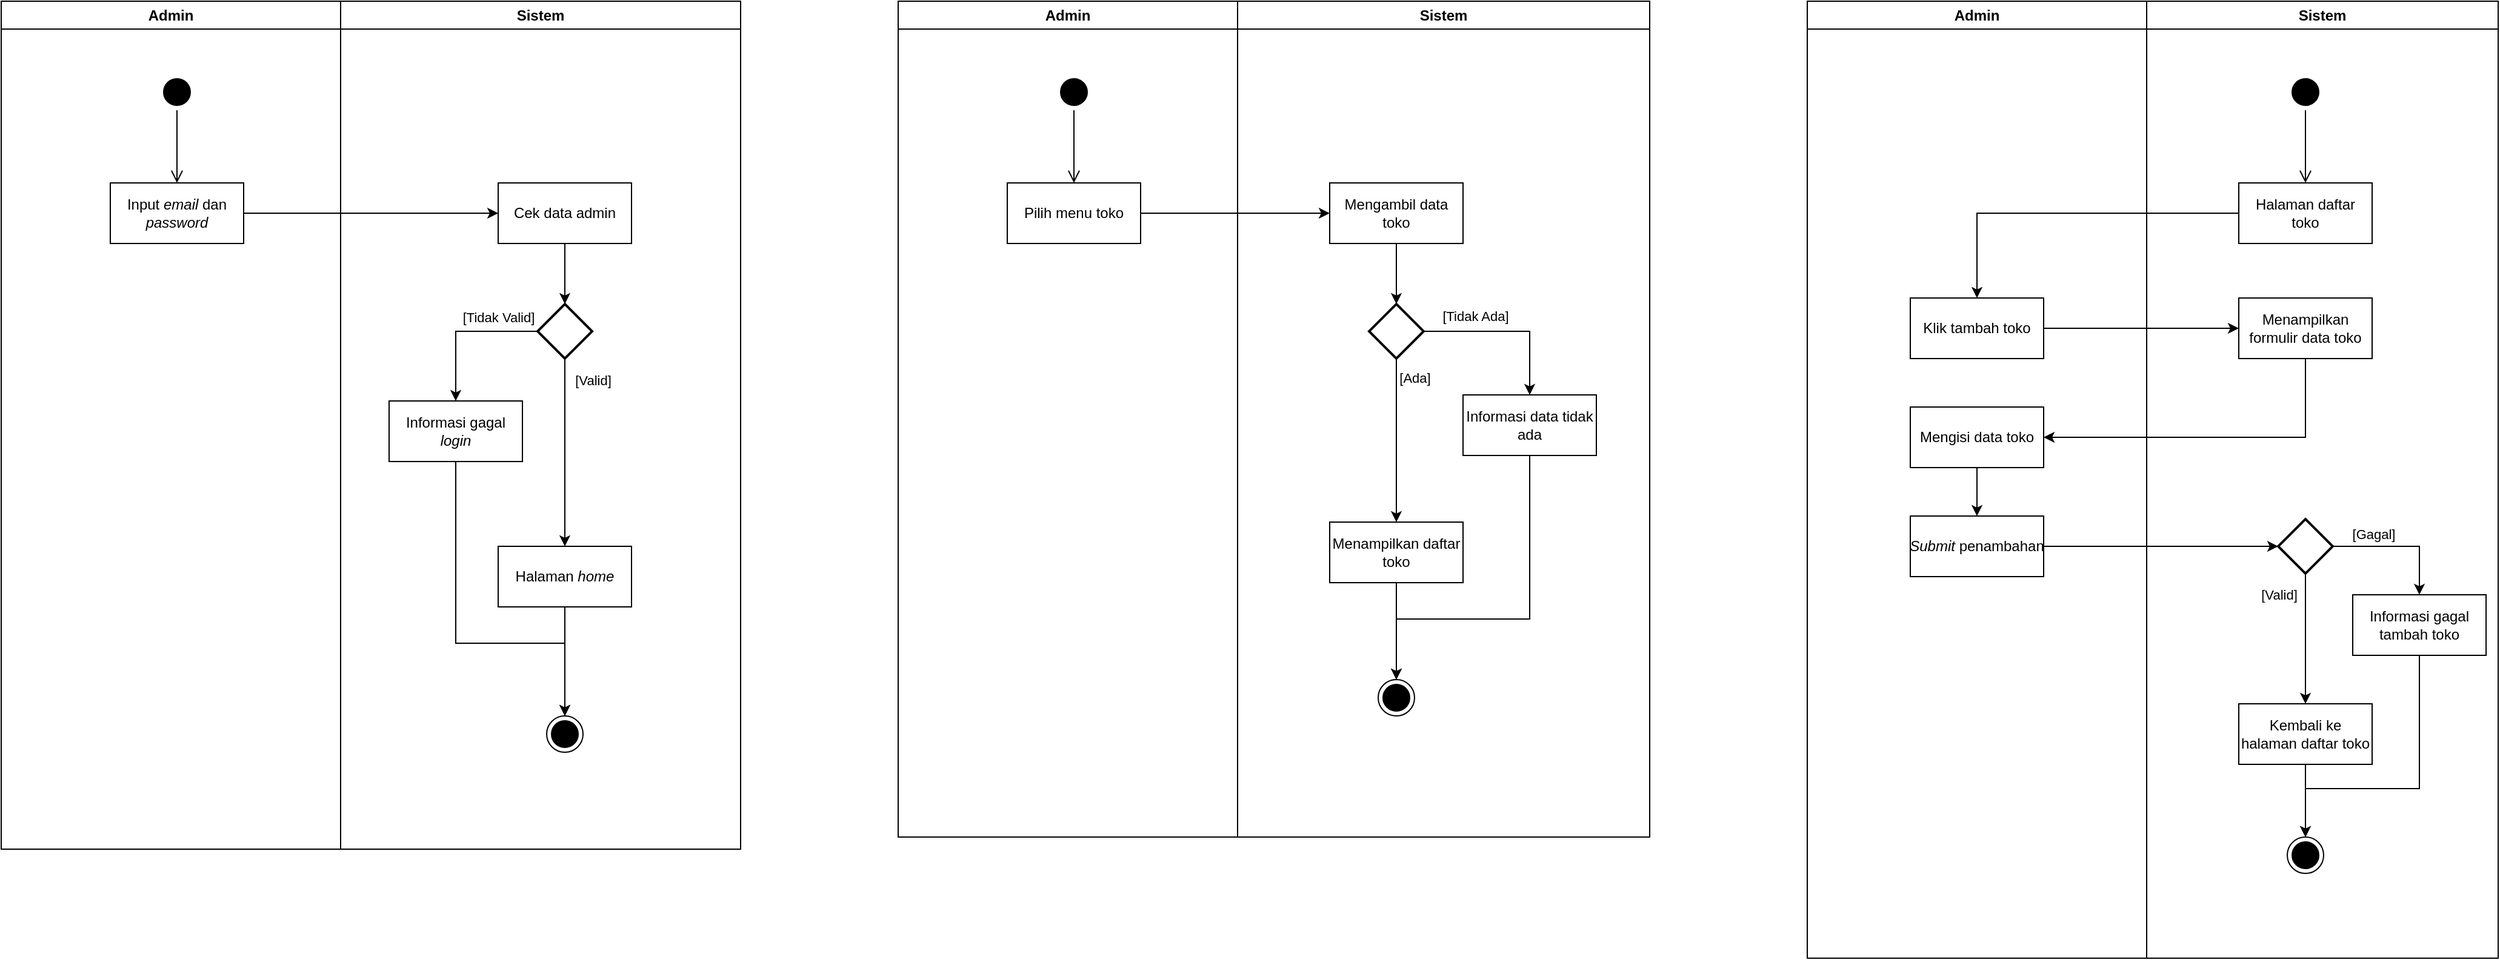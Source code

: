 <mxfile version="21.6.2" type="github">
  <diagram name="Page-1" id="6IB2YvkC9LSRLN1tW4_e">
    <mxGraphModel dx="2812" dy="1290" grid="1" gridSize="10" guides="1" tooltips="1" connect="1" arrows="1" fold="1" page="1" pageScale="1" pageWidth="827" pageHeight="1169" math="0" shadow="0">
      <root>
        <mxCell id="0" />
        <mxCell id="1" parent="0" />
        <mxCell id="mKlmTBmX9hLesUf-V7IB-21" value="" style="group;movable=1;resizable=1;rotatable=1;deletable=1;editable=1;locked=0;connectable=1;" vertex="1" connectable="0" parent="1">
          <mxGeometry x="-160" y="110" width="610" height="700" as="geometry" />
        </mxCell>
        <mxCell id="mKlmTBmX9hLesUf-V7IB-1" value="Admin" style="swimlane;whiteSpace=wrap;html=1;movable=1;resizable=1;rotatable=1;deletable=1;editable=1;locked=0;connectable=1;" vertex="1" parent="mKlmTBmX9hLesUf-V7IB-21">
          <mxGeometry width="280" height="700" as="geometry" />
        </mxCell>
        <mxCell id="mKlmTBmX9hLesUf-V7IB-3" value="" style="ellipse;html=1;shape=startState;fillColor=#000000;strokeColor=#030000;movable=1;resizable=1;rotatable=1;deletable=1;editable=1;locked=0;connectable=1;" vertex="1" parent="mKlmTBmX9hLesUf-V7IB-1">
          <mxGeometry x="130" y="60" width="30" height="30" as="geometry" />
        </mxCell>
        <mxCell id="mKlmTBmX9hLesUf-V7IB-4" value="" style="edgeStyle=orthogonalEdgeStyle;html=1;verticalAlign=bottom;endArrow=open;endSize=8;strokeColor=#030000;rounded=0;movable=1;resizable=1;rotatable=1;deletable=1;editable=1;locked=0;connectable=1;" edge="1" source="mKlmTBmX9hLesUf-V7IB-3" parent="mKlmTBmX9hLesUf-V7IB-1">
          <mxGeometry relative="1" as="geometry">
            <mxPoint x="145" y="150" as="targetPoint" />
          </mxGeometry>
        </mxCell>
        <mxCell id="mKlmTBmX9hLesUf-V7IB-5" value="Input &lt;i&gt;email&lt;/i&gt; dan &lt;i&gt;password&lt;/i&gt;" style="html=1;whiteSpace=wrap;movable=1;resizable=1;rotatable=1;deletable=1;editable=1;locked=0;connectable=1;" vertex="1" parent="mKlmTBmX9hLesUf-V7IB-1">
          <mxGeometry x="90" y="150" width="110" height="50" as="geometry" />
        </mxCell>
        <mxCell id="mKlmTBmX9hLesUf-V7IB-2" value="Sistem" style="swimlane;whiteSpace=wrap;html=1;movable=1;resizable=1;rotatable=1;deletable=1;editable=1;locked=0;connectable=1;" vertex="1" parent="mKlmTBmX9hLesUf-V7IB-21">
          <mxGeometry x="280" width="330" height="700" as="geometry" />
        </mxCell>
        <mxCell id="mKlmTBmX9hLesUf-V7IB-12" style="edgeStyle=orthogonalEdgeStyle;rounded=0;orthogonalLoop=1;jettySize=auto;html=1;movable=1;resizable=1;rotatable=1;deletable=1;editable=1;locked=0;connectable=1;" edge="1" parent="mKlmTBmX9hLesUf-V7IB-2" source="mKlmTBmX9hLesUf-V7IB-6" target="mKlmTBmX9hLesUf-V7IB-8">
          <mxGeometry relative="1" as="geometry" />
        </mxCell>
        <mxCell id="mKlmTBmX9hLesUf-V7IB-6" value="Cek data admin" style="html=1;whiteSpace=wrap;movable=1;resizable=1;rotatable=1;deletable=1;editable=1;locked=0;connectable=1;" vertex="1" parent="mKlmTBmX9hLesUf-V7IB-2">
          <mxGeometry x="130" y="150" width="110" height="50" as="geometry" />
        </mxCell>
        <mxCell id="mKlmTBmX9hLesUf-V7IB-14" value="" style="edgeStyle=orthogonalEdgeStyle;rounded=0;orthogonalLoop=1;jettySize=auto;html=1;movable=1;resizable=1;rotatable=1;deletable=1;editable=1;locked=0;connectable=1;" edge="1" parent="mKlmTBmX9hLesUf-V7IB-2" source="mKlmTBmX9hLesUf-V7IB-8" target="mKlmTBmX9hLesUf-V7IB-13">
          <mxGeometry relative="1" as="geometry" />
        </mxCell>
        <mxCell id="mKlmTBmX9hLesUf-V7IB-18" value="[Valid]" style="edgeLabel;html=1;align=center;verticalAlign=middle;resizable=1;points=[];movable=1;rotatable=1;deletable=1;editable=1;locked=0;connectable=1;" vertex="1" connectable="0" parent="mKlmTBmX9hLesUf-V7IB-14">
          <mxGeometry x="-0.773" y="3" relative="1" as="geometry">
            <mxPoint x="20" as="offset" />
          </mxGeometry>
        </mxCell>
        <mxCell id="mKlmTBmX9hLesUf-V7IB-16" style="edgeStyle=orthogonalEdgeStyle;rounded=0;orthogonalLoop=1;jettySize=auto;html=1;exitX=0;exitY=0.5;exitDx=0;exitDy=0;exitPerimeter=0;movable=1;resizable=1;rotatable=1;deletable=1;editable=1;locked=0;connectable=1;" edge="1" parent="mKlmTBmX9hLesUf-V7IB-2" source="mKlmTBmX9hLesUf-V7IB-8" target="mKlmTBmX9hLesUf-V7IB-15">
          <mxGeometry relative="1" as="geometry" />
        </mxCell>
        <mxCell id="mKlmTBmX9hLesUf-V7IB-17" value="[Tidak Valid]" style="edgeLabel;html=1;align=center;verticalAlign=middle;resizable=1;points=[];movable=1;rotatable=1;deletable=1;editable=1;locked=0;connectable=1;" vertex="1" connectable="0" parent="mKlmTBmX9hLesUf-V7IB-16">
          <mxGeometry x="-0.512" relative="1" as="geometry">
            <mxPoint x="-2" y="-12" as="offset" />
          </mxGeometry>
        </mxCell>
        <mxCell id="mKlmTBmX9hLesUf-V7IB-8" value="" style="strokeWidth=2;html=1;shape=mxgraph.flowchart.decision;whiteSpace=wrap;movable=1;resizable=1;rotatable=1;deletable=1;editable=1;locked=0;connectable=1;" vertex="1" parent="mKlmTBmX9hLesUf-V7IB-2">
          <mxGeometry x="162.5" y="250" width="45" height="45" as="geometry" />
        </mxCell>
        <mxCell id="mKlmTBmX9hLesUf-V7IB-20" value="" style="edgeStyle=orthogonalEdgeStyle;rounded=0;orthogonalLoop=1;jettySize=auto;html=1;movable=1;resizable=1;rotatable=1;deletable=1;editable=1;locked=0;connectable=1;" edge="1" parent="mKlmTBmX9hLesUf-V7IB-2" source="mKlmTBmX9hLesUf-V7IB-13" target="mKlmTBmX9hLesUf-V7IB-19">
          <mxGeometry relative="1" as="geometry" />
        </mxCell>
        <mxCell id="mKlmTBmX9hLesUf-V7IB-13" value="Halaman &lt;i&gt;home&lt;/i&gt;" style="html=1;whiteSpace=wrap;movable=1;resizable=1;rotatable=1;deletable=1;editable=1;locked=0;connectable=1;" vertex="1" parent="mKlmTBmX9hLesUf-V7IB-2">
          <mxGeometry x="130" y="450" width="110" height="50" as="geometry" />
        </mxCell>
        <mxCell id="mKlmTBmX9hLesUf-V7IB-15" value="Informasi gagal &lt;i&gt;login&lt;/i&gt;" style="html=1;whiteSpace=wrap;movable=1;resizable=1;rotatable=1;deletable=1;editable=1;locked=0;connectable=1;" vertex="1" parent="mKlmTBmX9hLesUf-V7IB-2">
          <mxGeometry x="40" y="330" width="110" height="50" as="geometry" />
        </mxCell>
        <mxCell id="mKlmTBmX9hLesUf-V7IB-19" value="" style="ellipse;html=1;shape=endState;fillColor=#000000;strokeColor=#000000;movable=1;resizable=1;rotatable=1;deletable=1;editable=1;locked=0;connectable=1;" vertex="1" parent="mKlmTBmX9hLesUf-V7IB-2">
          <mxGeometry x="170" y="590" width="30" height="30" as="geometry" />
        </mxCell>
        <mxCell id="mKlmTBmX9hLesUf-V7IB-62" style="edgeStyle=orthogonalEdgeStyle;rounded=0;orthogonalLoop=1;jettySize=auto;html=1;exitX=0.5;exitY=1;exitDx=0;exitDy=0;" edge="1" parent="mKlmTBmX9hLesUf-V7IB-2" source="mKlmTBmX9hLesUf-V7IB-15">
          <mxGeometry relative="1" as="geometry">
            <mxPoint x="185" y="590" as="targetPoint" />
            <Array as="points">
              <mxPoint x="95" y="530" />
              <mxPoint x="185" y="530" />
            </Array>
          </mxGeometry>
        </mxCell>
        <mxCell id="mKlmTBmX9hLesUf-V7IB-7" style="edgeStyle=orthogonalEdgeStyle;rounded=0;orthogonalLoop=1;jettySize=auto;html=1;entryX=0;entryY=0.5;entryDx=0;entryDy=0;movable=1;resizable=1;rotatable=1;deletable=1;editable=1;locked=0;connectable=1;" edge="1" parent="mKlmTBmX9hLesUf-V7IB-21" source="mKlmTBmX9hLesUf-V7IB-5" target="mKlmTBmX9hLesUf-V7IB-6">
          <mxGeometry relative="1" as="geometry" />
        </mxCell>
        <mxCell id="mKlmTBmX9hLesUf-V7IB-42" value="Admin" style="swimlane;whiteSpace=wrap;html=1;" vertex="1" parent="1">
          <mxGeometry x="580" y="110" width="280" height="690" as="geometry" />
        </mxCell>
        <mxCell id="mKlmTBmX9hLesUf-V7IB-43" value="" style="ellipse;html=1;shape=startState;fillColor=#000000;strokeColor=#030000;" vertex="1" parent="mKlmTBmX9hLesUf-V7IB-42">
          <mxGeometry x="130" y="60" width="30" height="30" as="geometry" />
        </mxCell>
        <mxCell id="mKlmTBmX9hLesUf-V7IB-44" value="" style="edgeStyle=orthogonalEdgeStyle;html=1;verticalAlign=bottom;endArrow=open;endSize=8;strokeColor=#030000;rounded=0;" edge="1" parent="mKlmTBmX9hLesUf-V7IB-42" source="mKlmTBmX9hLesUf-V7IB-43">
          <mxGeometry relative="1" as="geometry">
            <mxPoint x="145" y="150" as="targetPoint" />
          </mxGeometry>
        </mxCell>
        <mxCell id="mKlmTBmX9hLesUf-V7IB-45" value="Pilih menu toko" style="html=1;whiteSpace=wrap;" vertex="1" parent="mKlmTBmX9hLesUf-V7IB-42">
          <mxGeometry x="90" y="150" width="110" height="50" as="geometry" />
        </mxCell>
        <mxCell id="mKlmTBmX9hLesUf-V7IB-46" value="Sistem" style="swimlane;whiteSpace=wrap;html=1;movable=1;resizable=1;rotatable=1;deletable=1;editable=1;locked=0;connectable=1;" vertex="1" parent="1">
          <mxGeometry x="860" y="110" width="340" height="690" as="geometry" />
        </mxCell>
        <mxCell id="mKlmTBmX9hLesUf-V7IB-47" style="edgeStyle=orthogonalEdgeStyle;rounded=0;orthogonalLoop=1;jettySize=auto;html=1;" edge="1" parent="mKlmTBmX9hLesUf-V7IB-46" source="mKlmTBmX9hLesUf-V7IB-48" target="mKlmTBmX9hLesUf-V7IB-53">
          <mxGeometry relative="1" as="geometry" />
        </mxCell>
        <mxCell id="mKlmTBmX9hLesUf-V7IB-48" value="Mengambil data toko" style="html=1;whiteSpace=wrap;movable=1;resizable=1;rotatable=1;deletable=1;editable=1;locked=0;connectable=1;" vertex="1" parent="mKlmTBmX9hLesUf-V7IB-46">
          <mxGeometry x="76" y="150" width="110" height="50" as="geometry" />
        </mxCell>
        <mxCell id="mKlmTBmX9hLesUf-V7IB-49" value="" style="edgeStyle=orthogonalEdgeStyle;rounded=0;orthogonalLoop=1;jettySize=auto;html=1;" edge="1" parent="mKlmTBmX9hLesUf-V7IB-46" source="mKlmTBmX9hLesUf-V7IB-53" target="mKlmTBmX9hLesUf-V7IB-55">
          <mxGeometry relative="1" as="geometry" />
        </mxCell>
        <mxCell id="mKlmTBmX9hLesUf-V7IB-50" value="[Ada]" style="edgeLabel;html=1;align=center;verticalAlign=middle;resizable=0;points=[];" vertex="1" connectable="0" parent="mKlmTBmX9hLesUf-V7IB-49">
          <mxGeometry x="-0.773" y="3" relative="1" as="geometry">
            <mxPoint x="12" as="offset" />
          </mxGeometry>
        </mxCell>
        <mxCell id="mKlmTBmX9hLesUf-V7IB-63" style="edgeStyle=orthogonalEdgeStyle;rounded=0;orthogonalLoop=1;jettySize=auto;html=1;exitX=1;exitY=0.5;exitDx=0;exitDy=0;exitPerimeter=0;entryX=0.5;entryY=0;entryDx=0;entryDy=0;" edge="1" parent="mKlmTBmX9hLesUf-V7IB-46" source="mKlmTBmX9hLesUf-V7IB-53" target="mKlmTBmX9hLesUf-V7IB-56">
          <mxGeometry relative="1" as="geometry" />
        </mxCell>
        <mxCell id="mKlmTBmX9hLesUf-V7IB-64" value="[Tidak Ada]" style="edgeLabel;html=1;align=center;verticalAlign=middle;resizable=0;points=[];" vertex="1" connectable="0" parent="mKlmTBmX9hLesUf-V7IB-63">
          <mxGeometry x="-0.547" relative="1" as="geometry">
            <mxPoint x="11" y="-13" as="offset" />
          </mxGeometry>
        </mxCell>
        <mxCell id="mKlmTBmX9hLesUf-V7IB-53" value="" style="strokeWidth=2;html=1;shape=mxgraph.flowchart.decision;whiteSpace=wrap;" vertex="1" parent="mKlmTBmX9hLesUf-V7IB-46">
          <mxGeometry x="108.5" y="250" width="45" height="45" as="geometry" />
        </mxCell>
        <mxCell id="mKlmTBmX9hLesUf-V7IB-164" value="" style="edgeStyle=orthogonalEdgeStyle;rounded=0;orthogonalLoop=1;jettySize=auto;html=1;" edge="1" parent="mKlmTBmX9hLesUf-V7IB-46" source="mKlmTBmX9hLesUf-V7IB-55" target="mKlmTBmX9hLesUf-V7IB-163">
          <mxGeometry relative="1" as="geometry" />
        </mxCell>
        <mxCell id="mKlmTBmX9hLesUf-V7IB-55" value="Menampilkan daftar toko" style="html=1;whiteSpace=wrap;" vertex="1" parent="mKlmTBmX9hLesUf-V7IB-46">
          <mxGeometry x="76" y="430" width="110" height="50" as="geometry" />
        </mxCell>
        <mxCell id="mKlmTBmX9hLesUf-V7IB-165" style="edgeStyle=orthogonalEdgeStyle;rounded=0;orthogonalLoop=1;jettySize=auto;html=1;exitX=0.5;exitY=1;exitDx=0;exitDy=0;entryX=0.5;entryY=0;entryDx=0;entryDy=0;" edge="1" parent="mKlmTBmX9hLesUf-V7IB-46" source="mKlmTBmX9hLesUf-V7IB-56" target="mKlmTBmX9hLesUf-V7IB-163">
          <mxGeometry relative="1" as="geometry">
            <Array as="points">
              <mxPoint x="241" y="510" />
              <mxPoint x="131" y="510" />
            </Array>
          </mxGeometry>
        </mxCell>
        <mxCell id="mKlmTBmX9hLesUf-V7IB-56" value="Informasi data tidak ada" style="html=1;whiteSpace=wrap;" vertex="1" parent="mKlmTBmX9hLesUf-V7IB-46">
          <mxGeometry x="186" y="325" width="110" height="50" as="geometry" />
        </mxCell>
        <mxCell id="mKlmTBmX9hLesUf-V7IB-163" value="" style="ellipse;html=1;shape=endState;fillColor=#000000;strokeColor=#000000;movable=1;resizable=1;rotatable=1;deletable=1;editable=1;locked=0;connectable=1;" vertex="1" parent="mKlmTBmX9hLesUf-V7IB-46">
          <mxGeometry x="116" y="560" width="30" height="30" as="geometry" />
        </mxCell>
        <mxCell id="mKlmTBmX9hLesUf-V7IB-58" style="edgeStyle=orthogonalEdgeStyle;rounded=0;orthogonalLoop=1;jettySize=auto;html=1;entryX=0;entryY=0.5;entryDx=0;entryDy=0;" edge="1" parent="1" source="mKlmTBmX9hLesUf-V7IB-45" target="mKlmTBmX9hLesUf-V7IB-48">
          <mxGeometry relative="1" as="geometry" />
        </mxCell>
        <mxCell id="mKlmTBmX9hLesUf-V7IB-118" value="Admin" style="swimlane;whiteSpace=wrap;html=1;" vertex="1" parent="1">
          <mxGeometry x="1330" y="110" width="280" height="790" as="geometry" />
        </mxCell>
        <mxCell id="mKlmTBmX9hLesUf-V7IB-130" value="Klik tambah toko" style="html=1;whiteSpace=wrap;" vertex="1" parent="mKlmTBmX9hLesUf-V7IB-118">
          <mxGeometry x="85" y="245" width="110" height="50" as="geometry" />
        </mxCell>
        <mxCell id="mKlmTBmX9hLesUf-V7IB-131" value="" style="edgeStyle=orthogonalEdgeStyle;rounded=0;orthogonalLoop=1;jettySize=auto;html=1;" edge="1" parent="mKlmTBmX9hLesUf-V7IB-118" source="mKlmTBmX9hLesUf-V7IB-132" target="mKlmTBmX9hLesUf-V7IB-133">
          <mxGeometry relative="1" as="geometry" />
        </mxCell>
        <mxCell id="mKlmTBmX9hLesUf-V7IB-132" value="Mengisi data toko" style="html=1;whiteSpace=wrap;" vertex="1" parent="mKlmTBmX9hLesUf-V7IB-118">
          <mxGeometry x="85" y="335" width="110" height="50" as="geometry" />
        </mxCell>
        <mxCell id="mKlmTBmX9hLesUf-V7IB-133" value="&lt;i&gt;Submit&lt;/i&gt;&amp;nbsp;penambahan" style="html=1;whiteSpace=wrap;" vertex="1" parent="mKlmTBmX9hLesUf-V7IB-118">
          <mxGeometry x="85" y="425" width="110" height="50" as="geometry" />
        </mxCell>
        <mxCell id="mKlmTBmX9hLesUf-V7IB-134" value="Sistem" style="swimlane;whiteSpace=wrap;html=1;movable=1;resizable=1;rotatable=1;deletable=1;editable=1;locked=0;connectable=1;" vertex="1" parent="1">
          <mxGeometry x="1610" y="110" width="290" height="790" as="geometry" />
        </mxCell>
        <mxCell id="mKlmTBmX9hLesUf-V7IB-136" value="Halaman daftar toko" style="html=1;whiteSpace=wrap;movable=1;resizable=1;rotatable=1;deletable=1;editable=1;locked=0;connectable=1;" vertex="1" parent="mKlmTBmX9hLesUf-V7IB-134">
          <mxGeometry x="76" y="150" width="110" height="50" as="geometry" />
        </mxCell>
        <mxCell id="mKlmTBmX9hLesUf-V7IB-154" value="Menampilkan formulir data toko" style="html=1;whiteSpace=wrap;" vertex="1" parent="mKlmTBmX9hLesUf-V7IB-134">
          <mxGeometry x="76" y="245" width="110" height="50" as="geometry" />
        </mxCell>
        <mxCell id="mKlmTBmX9hLesUf-V7IB-119" value="" style="ellipse;html=1;shape=startState;fillColor=#000000;strokeColor=#030000;" vertex="1" parent="mKlmTBmX9hLesUf-V7IB-134">
          <mxGeometry x="116" y="60" width="30" height="30" as="geometry" />
        </mxCell>
        <mxCell id="mKlmTBmX9hLesUf-V7IB-120" value="" style="edgeStyle=orthogonalEdgeStyle;html=1;verticalAlign=bottom;endArrow=open;endSize=8;strokeColor=#030000;rounded=0;" edge="1" parent="mKlmTBmX9hLesUf-V7IB-134" source="mKlmTBmX9hLesUf-V7IB-119">
          <mxGeometry relative="1" as="geometry">
            <mxPoint x="131" y="150" as="targetPoint" />
            <Array as="points">
              <mxPoint x="131" y="100" />
              <mxPoint x="131" y="100" />
            </Array>
          </mxGeometry>
        </mxCell>
        <mxCell id="mKlmTBmX9hLesUf-V7IB-177" style="edgeStyle=orthogonalEdgeStyle;rounded=0;orthogonalLoop=1;jettySize=auto;html=1;exitX=1;exitY=0.5;exitDx=0;exitDy=0;exitPerimeter=0;entryX=0.5;entryY=0;entryDx=0;entryDy=0;" edge="1" parent="mKlmTBmX9hLesUf-V7IB-134" source="mKlmTBmX9hLesUf-V7IB-174" target="mKlmTBmX9hLesUf-V7IB-176">
          <mxGeometry relative="1" as="geometry" />
        </mxCell>
        <mxCell id="mKlmTBmX9hLesUf-V7IB-183" value="[Gagal]" style="edgeLabel;html=1;align=center;verticalAlign=middle;resizable=0;points=[];" vertex="1" connectable="0" parent="mKlmTBmX9hLesUf-V7IB-177">
          <mxGeometry x="-0.462" relative="1" as="geometry">
            <mxPoint x="3" y="-10" as="offset" />
          </mxGeometry>
        </mxCell>
        <mxCell id="mKlmTBmX9hLesUf-V7IB-179" style="edgeStyle=orthogonalEdgeStyle;rounded=0;orthogonalLoop=1;jettySize=auto;html=1;exitX=0.5;exitY=1;exitDx=0;exitDy=0;exitPerimeter=0;" edge="1" parent="mKlmTBmX9hLesUf-V7IB-134" source="mKlmTBmX9hLesUf-V7IB-174" target="mKlmTBmX9hLesUf-V7IB-178">
          <mxGeometry relative="1" as="geometry" />
        </mxCell>
        <mxCell id="mKlmTBmX9hLesUf-V7IB-198" value="[Valid]" style="edgeLabel;html=1;align=center;verticalAlign=middle;resizable=0;points=[];" vertex="1" connectable="0" parent="mKlmTBmX9hLesUf-V7IB-179">
          <mxGeometry x="-0.561" y="1" relative="1" as="geometry">
            <mxPoint x="-23" y="-6" as="offset" />
          </mxGeometry>
        </mxCell>
        <mxCell id="mKlmTBmX9hLesUf-V7IB-174" value="" style="strokeWidth=2;html=1;shape=mxgraph.flowchart.decision;whiteSpace=wrap;" vertex="1" parent="mKlmTBmX9hLesUf-V7IB-134">
          <mxGeometry x="108.5" y="427.5" width="45" height="45" as="geometry" />
        </mxCell>
        <mxCell id="mKlmTBmX9hLesUf-V7IB-182" style="edgeStyle=orthogonalEdgeStyle;rounded=0;orthogonalLoop=1;jettySize=auto;html=1;exitX=0.5;exitY=1;exitDx=0;exitDy=0;entryX=0.5;entryY=0;entryDx=0;entryDy=0;" edge="1" parent="mKlmTBmX9hLesUf-V7IB-134" source="mKlmTBmX9hLesUf-V7IB-176" target="mKlmTBmX9hLesUf-V7IB-180">
          <mxGeometry relative="1" as="geometry">
            <Array as="points">
              <mxPoint x="225" y="650" />
              <mxPoint x="131" y="650" />
            </Array>
          </mxGeometry>
        </mxCell>
        <mxCell id="mKlmTBmX9hLesUf-V7IB-176" value="Informasi gagal tambah toko" style="html=1;whiteSpace=wrap;" vertex="1" parent="mKlmTBmX9hLesUf-V7IB-134">
          <mxGeometry x="170" y="490" width="110" height="50" as="geometry" />
        </mxCell>
        <mxCell id="mKlmTBmX9hLesUf-V7IB-181" value="" style="edgeStyle=orthogonalEdgeStyle;rounded=0;orthogonalLoop=1;jettySize=auto;html=1;" edge="1" parent="mKlmTBmX9hLesUf-V7IB-134" source="mKlmTBmX9hLesUf-V7IB-178" target="mKlmTBmX9hLesUf-V7IB-180">
          <mxGeometry relative="1" as="geometry" />
        </mxCell>
        <mxCell id="mKlmTBmX9hLesUf-V7IB-178" value="Kembali ke halaman daftar toko" style="html=1;whiteSpace=wrap;" vertex="1" parent="mKlmTBmX9hLesUf-V7IB-134">
          <mxGeometry x="76" y="580" width="110" height="50" as="geometry" />
        </mxCell>
        <mxCell id="mKlmTBmX9hLesUf-V7IB-180" value="" style="ellipse;html=1;shape=endState;fillColor=#000000;strokeColor=#000000;movable=1;resizable=1;rotatable=1;deletable=1;editable=1;locked=0;connectable=1;" vertex="1" parent="mKlmTBmX9hLesUf-V7IB-134">
          <mxGeometry x="116" y="690" width="30" height="30" as="geometry" />
        </mxCell>
        <mxCell id="mKlmTBmX9hLesUf-V7IB-161" style="edgeStyle=orthogonalEdgeStyle;rounded=0;orthogonalLoop=1;jettySize=auto;html=1;exitX=1;exitY=0.5;exitDx=0;exitDy=0;" edge="1" parent="1" source="mKlmTBmX9hLesUf-V7IB-130" target="mKlmTBmX9hLesUf-V7IB-154">
          <mxGeometry relative="1" as="geometry" />
        </mxCell>
        <mxCell id="mKlmTBmX9hLesUf-V7IB-162" style="edgeStyle=orthogonalEdgeStyle;rounded=0;orthogonalLoop=1;jettySize=auto;html=1;entryX=1;entryY=0.5;entryDx=0;entryDy=0;" edge="1" parent="1" source="mKlmTBmX9hLesUf-V7IB-154" target="mKlmTBmX9hLesUf-V7IB-132">
          <mxGeometry relative="1" as="geometry">
            <Array as="points">
              <mxPoint x="1741" y="470" />
            </Array>
          </mxGeometry>
        </mxCell>
        <mxCell id="mKlmTBmX9hLesUf-V7IB-135" style="edgeStyle=orthogonalEdgeStyle;rounded=0;orthogonalLoop=1;jettySize=auto;html=1;" edge="1" parent="1" source="mKlmTBmX9hLesUf-V7IB-136" target="mKlmTBmX9hLesUf-V7IB-130">
          <mxGeometry relative="1" as="geometry">
            <mxPoint x="1741" y="360" as="targetPoint" />
          </mxGeometry>
        </mxCell>
        <mxCell id="mKlmTBmX9hLesUf-V7IB-175" style="edgeStyle=orthogonalEdgeStyle;rounded=0;orthogonalLoop=1;jettySize=auto;html=1;exitX=1;exitY=0.5;exitDx=0;exitDy=0;" edge="1" parent="1" source="mKlmTBmX9hLesUf-V7IB-133" target="mKlmTBmX9hLesUf-V7IB-174">
          <mxGeometry relative="1" as="geometry" />
        </mxCell>
      </root>
    </mxGraphModel>
  </diagram>
</mxfile>
